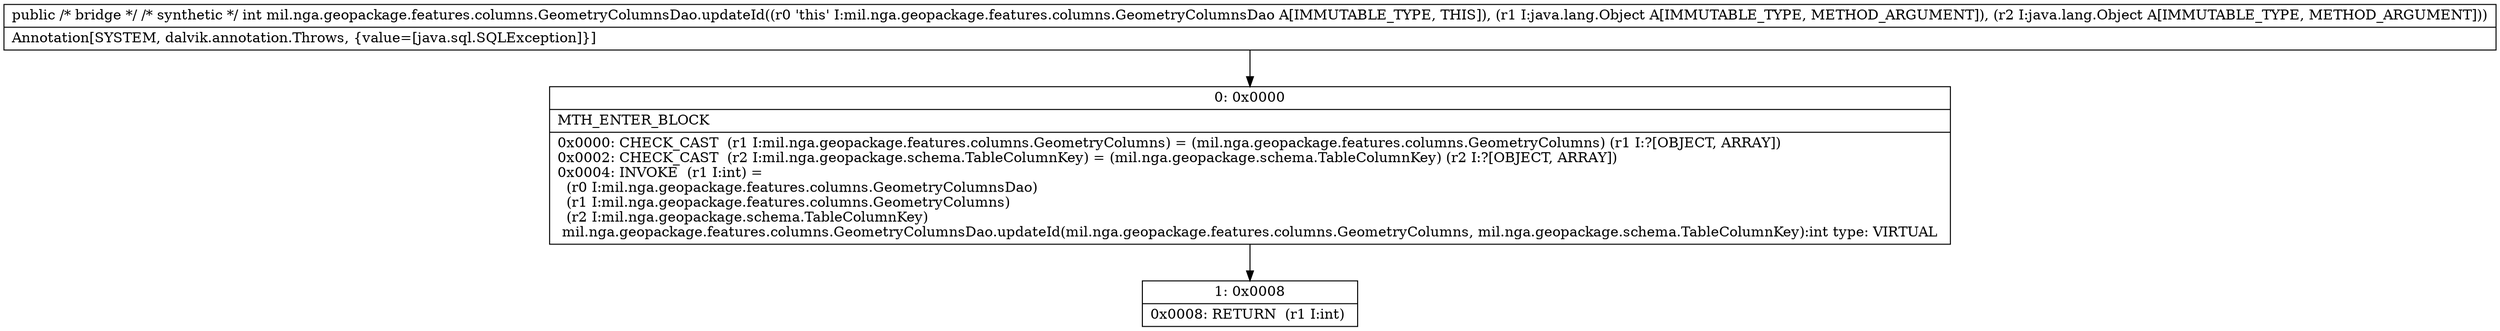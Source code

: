 digraph "CFG formil.nga.geopackage.features.columns.GeometryColumnsDao.updateId(Ljava\/lang\/Object;Ljava\/lang\/Object;)I" {
Node_0 [shape=record,label="{0\:\ 0x0000|MTH_ENTER_BLOCK\l|0x0000: CHECK_CAST  (r1 I:mil.nga.geopackage.features.columns.GeometryColumns) = (mil.nga.geopackage.features.columns.GeometryColumns) (r1 I:?[OBJECT, ARRAY]) \l0x0002: CHECK_CAST  (r2 I:mil.nga.geopackage.schema.TableColumnKey) = (mil.nga.geopackage.schema.TableColumnKey) (r2 I:?[OBJECT, ARRAY]) \l0x0004: INVOKE  (r1 I:int) = \l  (r0 I:mil.nga.geopackage.features.columns.GeometryColumnsDao)\l  (r1 I:mil.nga.geopackage.features.columns.GeometryColumns)\l  (r2 I:mil.nga.geopackage.schema.TableColumnKey)\l mil.nga.geopackage.features.columns.GeometryColumnsDao.updateId(mil.nga.geopackage.features.columns.GeometryColumns, mil.nga.geopackage.schema.TableColumnKey):int type: VIRTUAL \l}"];
Node_1 [shape=record,label="{1\:\ 0x0008|0x0008: RETURN  (r1 I:int) \l}"];
MethodNode[shape=record,label="{public \/* bridge *\/ \/* synthetic *\/ int mil.nga.geopackage.features.columns.GeometryColumnsDao.updateId((r0 'this' I:mil.nga.geopackage.features.columns.GeometryColumnsDao A[IMMUTABLE_TYPE, THIS]), (r1 I:java.lang.Object A[IMMUTABLE_TYPE, METHOD_ARGUMENT]), (r2 I:java.lang.Object A[IMMUTABLE_TYPE, METHOD_ARGUMENT]))  | Annotation[SYSTEM, dalvik.annotation.Throws, \{value=[java.sql.SQLException]\}]\l}"];
MethodNode -> Node_0;
Node_0 -> Node_1;
}

